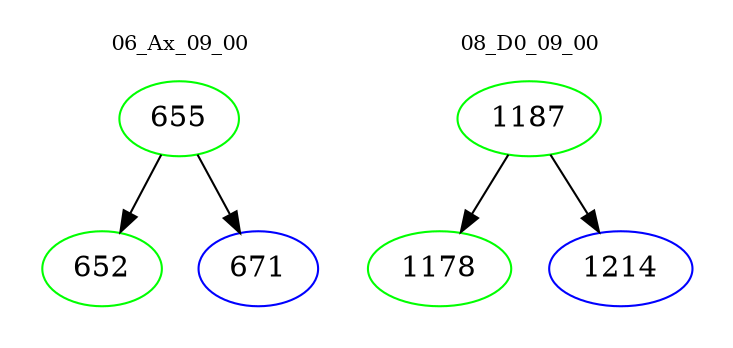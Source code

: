 digraph{
subgraph cluster_0 {
color = white
label = "06_Ax_09_00";
fontsize=10;
T0_655 [label="655", color="green"]
T0_655 -> T0_652 [color="black"]
T0_652 [label="652", color="green"]
T0_655 -> T0_671 [color="black"]
T0_671 [label="671", color="blue"]
}
subgraph cluster_1 {
color = white
label = "08_D0_09_00";
fontsize=10;
T1_1187 [label="1187", color="green"]
T1_1187 -> T1_1178 [color="black"]
T1_1178 [label="1178", color="green"]
T1_1187 -> T1_1214 [color="black"]
T1_1214 [label="1214", color="blue"]
}
}
